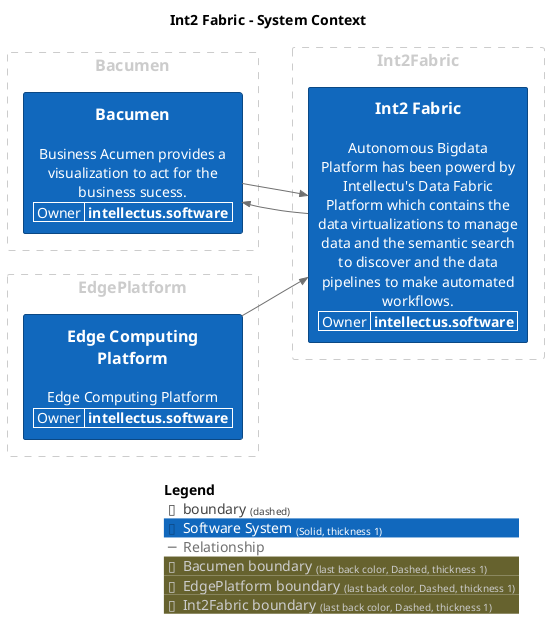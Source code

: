 @startuml
set separator none
title Int2 Fabric - System Context

left to right direction

!include <C4/C4>
!include <C4/C4_Context>

AddElementTag("Software System", $bgColor="#1168bd", $borderColor="#0b4884", $fontColor="#ffffff", $sprite="", $shadowing="", $borderStyle="Solid", $borderThickness="1")

AddRelTag("Relationship", $textColor="#707070", $lineColor="#707070", $lineStyle = "")

AddBoundaryTag("Bacumen", $borderColor="#cccccc", $fontColor="#cccccc", $borderStyle="Dashed", $borderThickness="1")
Boundary(group_1, "Bacumen", $tags="Bacumen") {
  WithoutPropertyHeader()
  AddProperty("Owner","intellectus.software")
  System(Bacumen, "Bacumen", $descr="Business Acumen provides a visualization to act for the business sucess.", $tags="Software System", $link="")
}

AddBoundaryTag("EdgePlatform", $borderColor="#cccccc", $fontColor="#cccccc", $borderStyle="Dashed", $borderThickness="1")
Boundary(group_2, "EdgePlatform", $tags="EdgePlatform") {
  WithoutPropertyHeader()
  AddProperty("Owner","intellectus.software")
  System(EdgeComputingPlatform, "Edge Computing Platform", $descr="Edge Computing Platform", $tags="Software System", $link="")
}

AddBoundaryTag("Int2Fabric", $borderColor="#cccccc", $fontColor="#cccccc", $borderStyle="Dashed", $borderThickness="1")
Boundary(group_3, "Int2Fabric", $tags="Int2Fabric") {
  WithoutPropertyHeader()
  AddProperty("Owner","intellectus.software")
  System(Int2Fabric, "Int2 Fabric", $descr="Autonomous Bigdata Platform has been powerd by Intellectu's Data Fabric Platform which contains the data virtualizations to manage data and the semantic search to discover and the data pipelines to make automated workflows.", $tags="Software System", $link="")
}


Rel(Bacumen, Int2Fabric, "", $techn="", $tags="Relationship", $link="")
Rel(EdgeComputingPlatform, Int2Fabric, "", $techn="", $tags="Relationship", $link="")
Rel(Int2Fabric, Bacumen, "", $techn="", $tags="Relationship", $link="")

SHOW_LEGEND(true)
@enduml